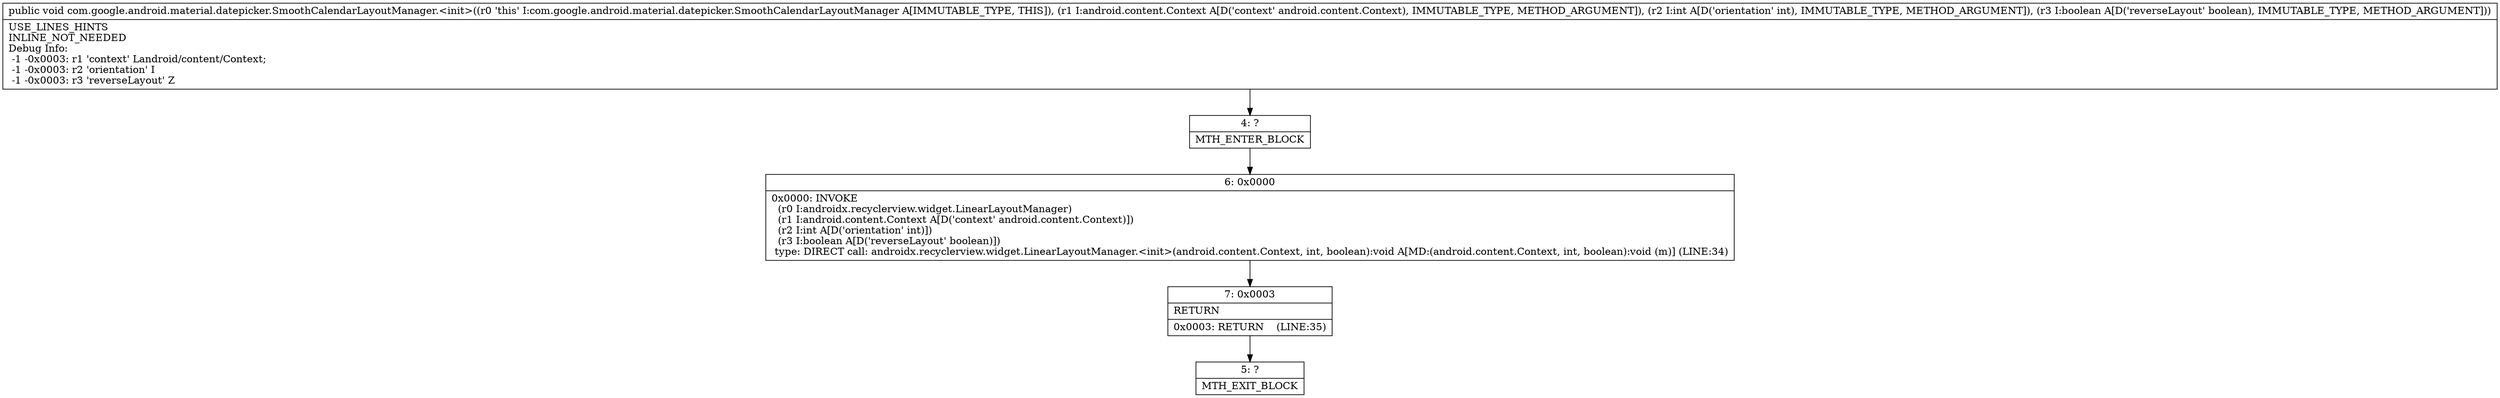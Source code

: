 digraph "CFG forcom.google.android.material.datepicker.SmoothCalendarLayoutManager.\<init\>(Landroid\/content\/Context;IZ)V" {
Node_4 [shape=record,label="{4\:\ ?|MTH_ENTER_BLOCK\l}"];
Node_6 [shape=record,label="{6\:\ 0x0000|0x0000: INVOKE  \l  (r0 I:androidx.recyclerview.widget.LinearLayoutManager)\l  (r1 I:android.content.Context A[D('context' android.content.Context)])\l  (r2 I:int A[D('orientation' int)])\l  (r3 I:boolean A[D('reverseLayout' boolean)])\l type: DIRECT call: androidx.recyclerview.widget.LinearLayoutManager.\<init\>(android.content.Context, int, boolean):void A[MD:(android.content.Context, int, boolean):void (m)] (LINE:34)\l}"];
Node_7 [shape=record,label="{7\:\ 0x0003|RETURN\l|0x0003: RETURN    (LINE:35)\l}"];
Node_5 [shape=record,label="{5\:\ ?|MTH_EXIT_BLOCK\l}"];
MethodNode[shape=record,label="{public void com.google.android.material.datepicker.SmoothCalendarLayoutManager.\<init\>((r0 'this' I:com.google.android.material.datepicker.SmoothCalendarLayoutManager A[IMMUTABLE_TYPE, THIS]), (r1 I:android.content.Context A[D('context' android.content.Context), IMMUTABLE_TYPE, METHOD_ARGUMENT]), (r2 I:int A[D('orientation' int), IMMUTABLE_TYPE, METHOD_ARGUMENT]), (r3 I:boolean A[D('reverseLayout' boolean), IMMUTABLE_TYPE, METHOD_ARGUMENT]))  | USE_LINES_HINTS\lINLINE_NOT_NEEDED\lDebug Info:\l  \-1 \-0x0003: r1 'context' Landroid\/content\/Context;\l  \-1 \-0x0003: r2 'orientation' I\l  \-1 \-0x0003: r3 'reverseLayout' Z\l}"];
MethodNode -> Node_4;Node_4 -> Node_6;
Node_6 -> Node_7;
Node_7 -> Node_5;
}

